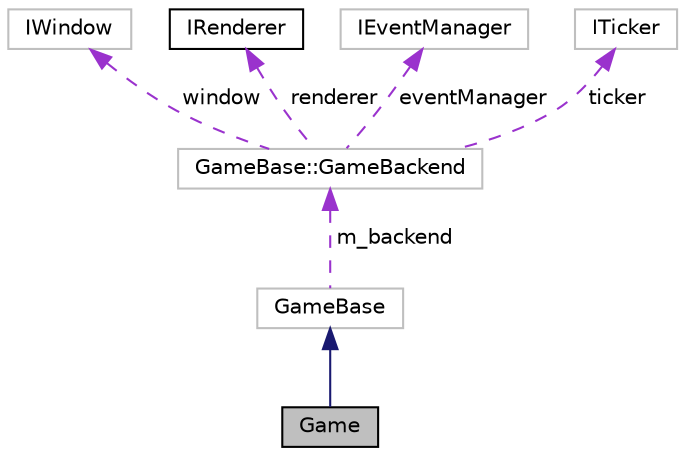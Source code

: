 digraph "Game"
{
 // LATEX_PDF_SIZE
  edge [fontname="Helvetica",fontsize="10",labelfontname="Helvetica",labelfontsize="10"];
  node [fontname="Helvetica",fontsize="10",shape=record];
  Node1 [label="Game",height=0.2,width=0.4,color="black", fillcolor="grey75", style="filled", fontcolor="black",tooltip=" "];
  Node2 -> Node1 [dir="back",color="midnightblue",fontsize="10",style="solid",fontname="Helvetica"];
  Node2 [label="GameBase",height=0.2,width=0.4,color="grey75", fillcolor="white", style="filled",URL="$class_game_base.html",tooltip=" "];
  Node3 -> Node2 [dir="back",color="darkorchid3",fontsize="10",style="dashed",label=" m_backend" ,fontname="Helvetica"];
  Node3 [label="GameBase::GameBackend",height=0.2,width=0.4,color="grey75", fillcolor="white", style="filled",URL="$struct_game_base_1_1_game_backend.html",tooltip=" "];
  Node4 -> Node3 [dir="back",color="darkorchid3",fontsize="10",style="dashed",label=" window" ,fontname="Helvetica"];
  Node4 [label="IWindow",height=0.2,width=0.4,color="grey75", fillcolor="white", style="filled",URL="$struct_i_window.html",tooltip=" "];
  Node5 -> Node3 [dir="back",color="darkorchid3",fontsize="10",style="dashed",label=" renderer" ,fontname="Helvetica"];
  Node5 [label="IRenderer",height=0.2,width=0.4,color="black", fillcolor="white", style="filled",URL="$struct_i_renderer.html",tooltip="This interface represents a renderer of drawables on the screen."];
  Node6 -> Node3 [dir="back",color="darkorchid3",fontsize="10",style="dashed",label=" eventManager" ,fontname="Helvetica"];
  Node6 [label="IEventManager",height=0.2,width=0.4,color="grey75", fillcolor="white", style="filled",URL="$struct_i_event_manager.html",tooltip=" "];
  Node7 -> Node3 [dir="back",color="darkorchid3",fontsize="10",style="dashed",label=" ticker" ,fontname="Helvetica"];
  Node7 [label="ITicker",height=0.2,width=0.4,color="grey75", fillcolor="white", style="filled",URL="$struct_i_ticker.html",tooltip=" "];
}
